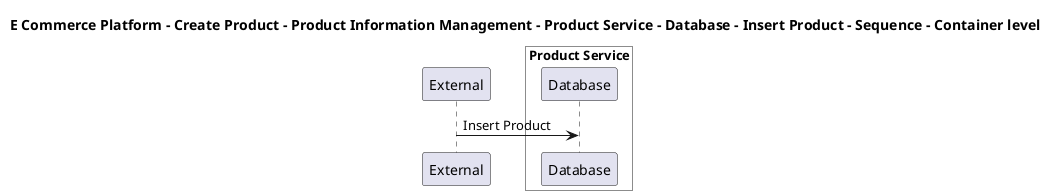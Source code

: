 @startuml

title E Commerce Platform - Create Product - Product Information Management - Product Service - Database - Insert Product - Sequence - Container level

participant "External" as C4InterFlow.SoftwareSystems.ExternalSystem

box "Product Service" #White
    participant "Database" as ECommercePlatform.CreateProduct.ProductInformationManagement.SoftwareSystems.ProductService.Containers.Database
end box


C4InterFlow.SoftwareSystems.ExternalSystem -> ECommercePlatform.CreateProduct.ProductInformationManagement.SoftwareSystems.ProductService.Containers.Database : Insert Product


@enduml
